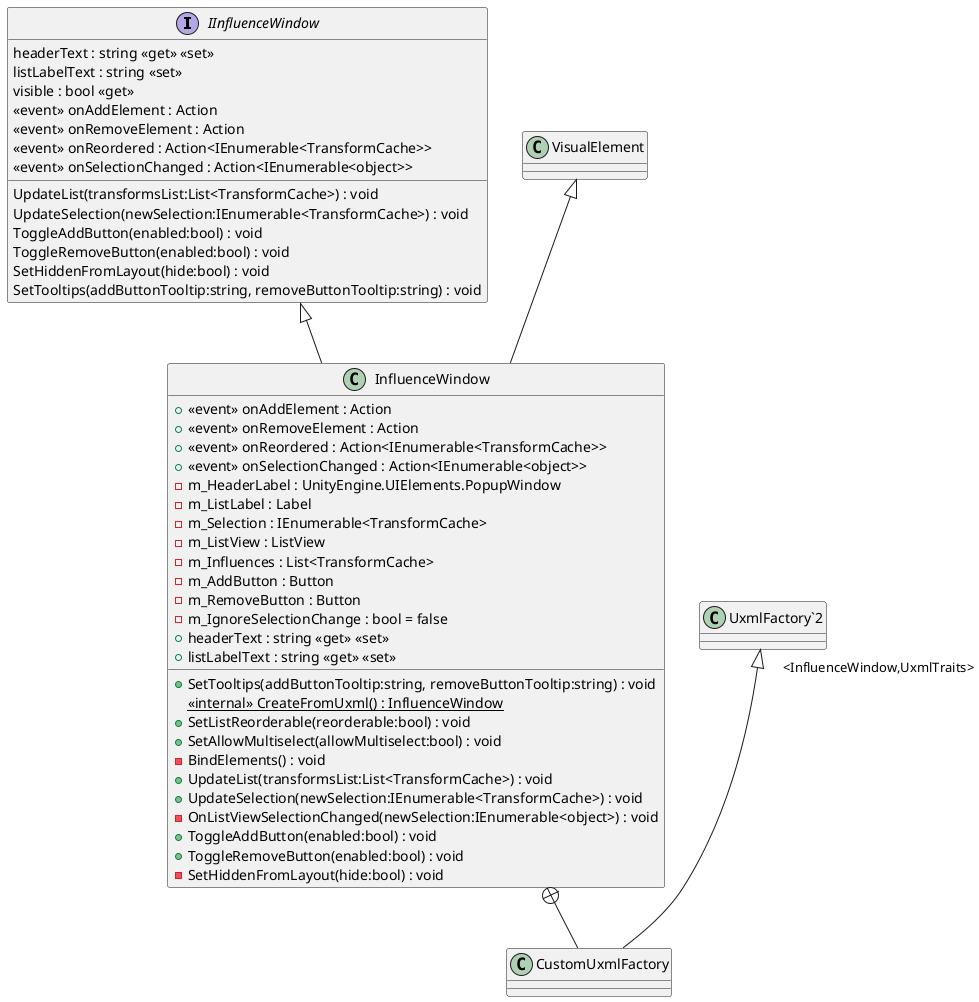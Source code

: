 @startuml
interface IInfluenceWindow {
    UpdateList(transformsList:List<TransformCache>) : void
    UpdateSelection(newSelection:IEnumerable<TransformCache>) : void
    ToggleAddButton(enabled:bool) : void
    ToggleRemoveButton(enabled:bool) : void
    headerText : string <<get>> <<set>>
    listLabelText : string <<set>>
    SetHiddenFromLayout(hide:bool) : void
    SetTooltips(addButtonTooltip:string, removeButtonTooltip:string) : void
    visible : bool <<get>>
     <<event>> onAddElement : Action 
     <<event>> onRemoveElement : Action 
     <<event>> onReordered : Action<IEnumerable<TransformCache>> 
     <<event>> onSelectionChanged : Action<IEnumerable<object>> 
}
class InfluenceWindow {
    +  <<event>> onAddElement : Action 
    +  <<event>> onRemoveElement : Action 
    +  <<event>> onReordered : Action<IEnumerable<TransformCache>> 
    +  <<event>> onSelectionChanged : Action<IEnumerable<object>> 
    - m_HeaderLabel : UnityEngine.UIElements.PopupWindow
    - m_ListLabel : Label
    - m_Selection : IEnumerable<TransformCache>
    - m_ListView : ListView
    - m_Influences : List<TransformCache>
    - m_AddButton : Button
    - m_RemoveButton : Button
    - m_IgnoreSelectionChange : bool = false
    + headerText : string <<get>> <<set>>
    + listLabelText : string <<get>> <<set>>
    + SetTooltips(addButtonTooltip:string, removeButtonTooltip:string) : void
    <<internal>> {static} CreateFromUxml() : InfluenceWindow
    + SetListReorderable(reorderable:bool) : void
    + SetAllowMultiselect(allowMultiselect:bool) : void
    - BindElements() : void
    + UpdateList(transformsList:List<TransformCache>) : void
    + UpdateSelection(newSelection:IEnumerable<TransformCache>) : void
    - OnListViewSelectionChanged(newSelection:IEnumerable<object>) : void
    + ToggleAddButton(enabled:bool) : void
    + ToggleRemoveButton(enabled:bool) : void
    - SetHiddenFromLayout(hide:bool) : void
}
class CustomUxmlFactory {
}
VisualElement <|-- InfluenceWindow
IInfluenceWindow <|-- InfluenceWindow
InfluenceWindow +-- CustomUxmlFactory
"UxmlFactory`2" "<InfluenceWindow,UxmlTraits>" <|-- CustomUxmlFactory
@enduml
